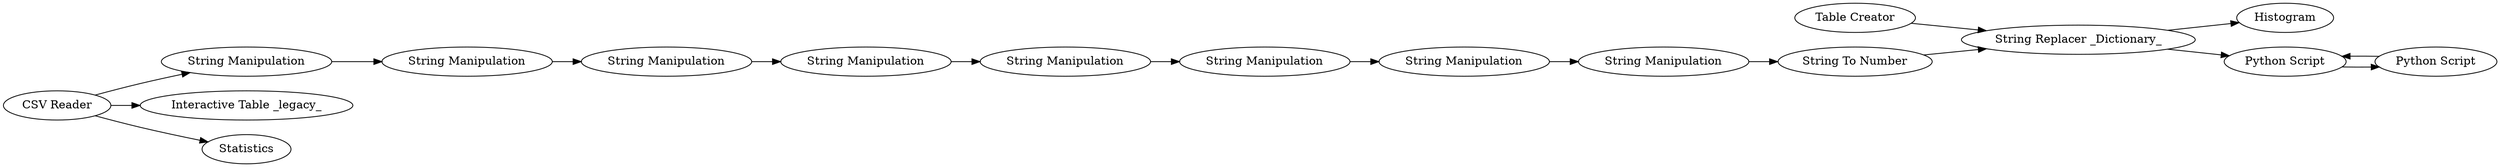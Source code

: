 digraph {
	5 -> 8
	6 -> 5
	10 -> 11
	46 -> 47
	4 -> 5
	5 -> 46
	1 -> 7
	30 -> 31
	43 -> 45
	31 -> 43
	45 -> 4
	47 -> 46
	1 -> 2
	9 -> 10
	11 -> 30
	1 -> 3
	7 -> 9
	5 [label="String Replacer _Dictionary_"]
	43 [label="String Manipulation"]
	1 [label="CSV Reader"]
	7 [label="String Manipulation"]
	31 [label="String Manipulation"]
	9 [label="String Manipulation"]
	45 [label="String Manipulation"]
	46 [label="Python Script"]
	47 [label="Python Script"]
	11 [label="String Manipulation"]
	4 [label="String To Number"]
	8 [label=Histogram]
	6 [label="Table Creator"]
	30 [label="String Manipulation"]
	3 [label=Statistics]
	2 [label="Interactive Table _legacy_"]
	10 [label="String Manipulation"]
	rankdir=LR
}
